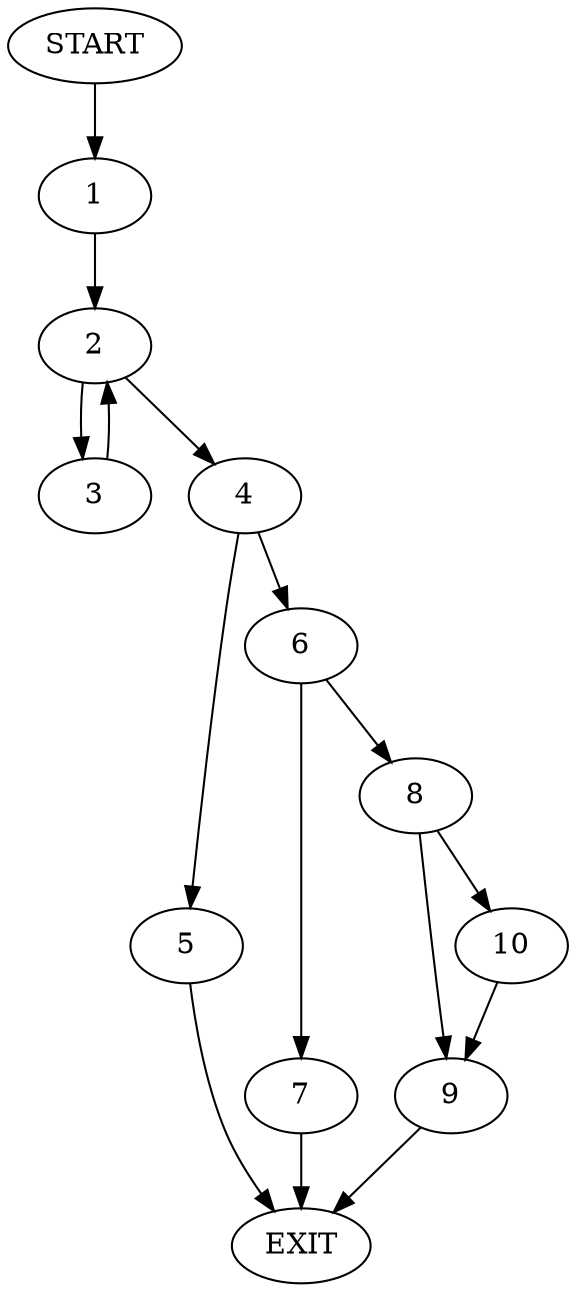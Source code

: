 digraph {
0 [label="START"]
11 [label="EXIT"]
0 -> 1
1 -> 2
2 -> 3
2 -> 4
3 -> 2
4 -> 5
4 -> 6
5 -> 11
6 -> 7
6 -> 8
7 -> 11
8 -> 9
8 -> 10
10 -> 9
9 -> 11
}
